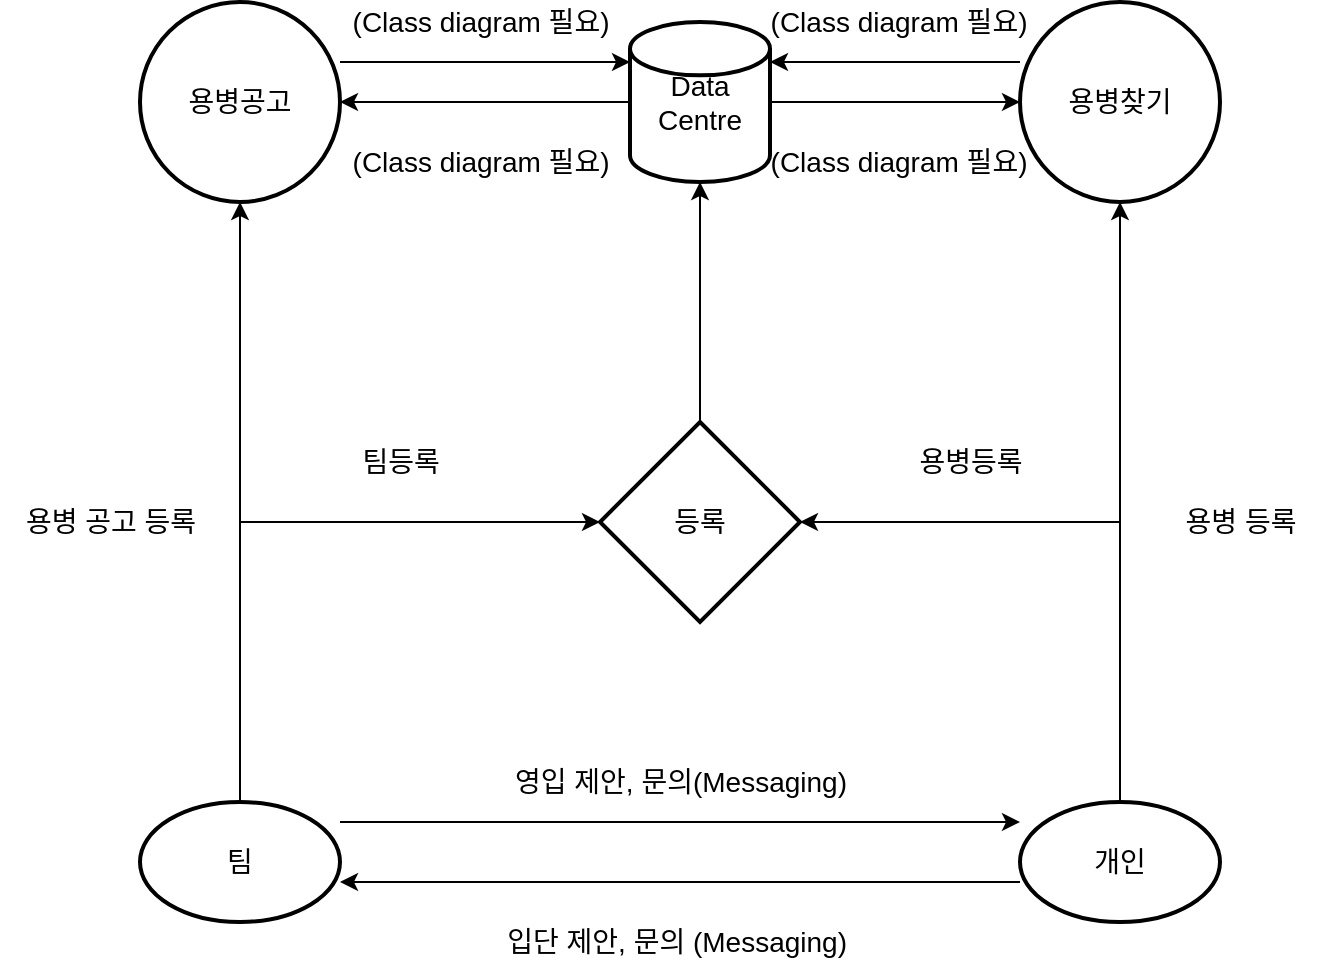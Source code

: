 <mxfile version="15.5.5" type="device"><diagram id="ZVW9mENh557qdaaq9KA1" name="Page-1"><mxGraphModel dx="1422" dy="762" grid="1" gridSize="10" guides="1" tooltips="1" connect="1" arrows="1" fold="1" page="1" pageScale="1" pageWidth="827" pageHeight="1169" math="0" shadow="0"><root><mxCell id="0"/><mxCell id="1" parent="0"/><mxCell id="84RvezqCwYCoK9yhoTQL-7" style="edgeStyle=orthogonalEdgeStyle;rounded=0;orthogonalLoop=1;jettySize=auto;html=1;" edge="1" parent="1" source="84RvezqCwYCoK9yhoTQL-1" target="84RvezqCwYCoK9yhoTQL-2"><mxGeometry relative="1" as="geometry"><Array as="points"><mxPoint x="160" y="350"/></Array></mxGeometry></mxCell><mxCell id="84RvezqCwYCoK9yhoTQL-21" style="edgeStyle=orthogonalEdgeStyle;rounded=0;orthogonalLoop=1;jettySize=auto;html=1;entryX=0.5;entryY=1;entryDx=0;entryDy=0;entryPerimeter=0;fontSize=14;" edge="1" parent="1" source="84RvezqCwYCoK9yhoTQL-1" target="84RvezqCwYCoK9yhoTQL-13"><mxGeometry relative="1" as="geometry"/></mxCell><mxCell id="84RvezqCwYCoK9yhoTQL-26" style="edgeStyle=orthogonalEdgeStyle;rounded=0;orthogonalLoop=1;jettySize=auto;html=1;fontSize=14;" edge="1" parent="1" source="84RvezqCwYCoK9yhoTQL-1" target="84RvezqCwYCoK9yhoTQL-3"><mxGeometry relative="1" as="geometry"><Array as="points"><mxPoint x="440" y="500"/><mxPoint x="440" y="500"/></Array></mxGeometry></mxCell><mxCell id="84RvezqCwYCoK9yhoTQL-1" value="&lt;font style=&quot;font-size: 14px&quot;&gt;팀&lt;/font&gt;" style="strokeWidth=2;html=1;shape=mxgraph.flowchart.start_1;whiteSpace=wrap;" vertex="1" parent="1"><mxGeometry x="110" y="490" width="100" height="60" as="geometry"/></mxCell><mxCell id="84RvezqCwYCoK9yhoTQL-12" style="edgeStyle=orthogonalEdgeStyle;rounded=0;orthogonalLoop=1;jettySize=auto;html=1;fontSize=14;" edge="1" parent="1" source="84RvezqCwYCoK9yhoTQL-2" target="84RvezqCwYCoK9yhoTQL-11"><mxGeometry relative="1" as="geometry"/></mxCell><mxCell id="84RvezqCwYCoK9yhoTQL-2" value="&lt;span style=&quot;font-size: 14px&quot;&gt;등록&lt;/span&gt;" style="strokeWidth=2;html=1;shape=mxgraph.flowchart.decision;whiteSpace=wrap;" vertex="1" parent="1"><mxGeometry x="340" y="300" width="100" height="100" as="geometry"/></mxCell><mxCell id="84RvezqCwYCoK9yhoTQL-22" style="edgeStyle=orthogonalEdgeStyle;rounded=0;orthogonalLoop=1;jettySize=auto;html=1;entryX=0.5;entryY=1;entryDx=0;entryDy=0;entryPerimeter=0;fontSize=14;" edge="1" parent="1" source="84RvezqCwYCoK9yhoTQL-3" target="84RvezqCwYCoK9yhoTQL-14"><mxGeometry relative="1" as="geometry"/></mxCell><mxCell id="84RvezqCwYCoK9yhoTQL-23" style="edgeStyle=orthogonalEdgeStyle;rounded=0;orthogonalLoop=1;jettySize=auto;html=1;fontSize=14;" edge="1" parent="1" source="84RvezqCwYCoK9yhoTQL-3" target="84RvezqCwYCoK9yhoTQL-1"><mxGeometry relative="1" as="geometry"><Array as="points"><mxPoint x="510" y="530"/><mxPoint x="510" y="530"/></Array></mxGeometry></mxCell><mxCell id="84RvezqCwYCoK9yhoTQL-25" style="edgeStyle=orthogonalEdgeStyle;rounded=0;orthogonalLoop=1;jettySize=auto;html=1;entryX=1;entryY=0.5;entryDx=0;entryDy=0;entryPerimeter=0;fontSize=14;" edge="1" parent="1" source="84RvezqCwYCoK9yhoTQL-3" target="84RvezqCwYCoK9yhoTQL-2"><mxGeometry relative="1" as="geometry"><Array as="points"><mxPoint x="600" y="350"/></Array></mxGeometry></mxCell><mxCell id="84RvezqCwYCoK9yhoTQL-3" value="&lt;font style=&quot;font-size: 14px&quot;&gt;개인&lt;/font&gt;" style="strokeWidth=2;html=1;shape=mxgraph.flowchart.start_1;whiteSpace=wrap;" vertex="1" parent="1"><mxGeometry x="550" y="490" width="100" height="60" as="geometry"/></mxCell><mxCell id="84RvezqCwYCoK9yhoTQL-9" value="팀등록" style="text;html=1;align=center;verticalAlign=middle;resizable=0;points=[];autosize=1;strokeColor=none;fillColor=none;fontSize=14;" vertex="1" parent="1"><mxGeometry x="210" y="310" width="60" height="20" as="geometry"/></mxCell><mxCell id="84RvezqCwYCoK9yhoTQL-18" style="edgeStyle=orthogonalEdgeStyle;rounded=0;orthogonalLoop=1;jettySize=auto;html=1;fontSize=14;" edge="1" parent="1" source="84RvezqCwYCoK9yhoTQL-11" target="84RvezqCwYCoK9yhoTQL-13"><mxGeometry relative="1" as="geometry"/></mxCell><mxCell id="84RvezqCwYCoK9yhoTQL-19" style="edgeStyle=orthogonalEdgeStyle;rounded=0;orthogonalLoop=1;jettySize=auto;html=1;fontSize=14;" edge="1" parent="1" source="84RvezqCwYCoK9yhoTQL-11" target="84RvezqCwYCoK9yhoTQL-14"><mxGeometry relative="1" as="geometry"><Array as="points"><mxPoint x="470" y="140"/><mxPoint x="470" y="140"/></Array></mxGeometry></mxCell><mxCell id="84RvezqCwYCoK9yhoTQL-11" value="Data&lt;br&gt;Centre" style="strokeWidth=2;html=1;shape=mxgraph.flowchart.database;whiteSpace=wrap;fontSize=14;" vertex="1" parent="1"><mxGeometry x="355" y="100" width="70" height="80" as="geometry"/></mxCell><mxCell id="84RvezqCwYCoK9yhoTQL-15" style="edgeStyle=orthogonalEdgeStyle;rounded=0;orthogonalLoop=1;jettySize=auto;html=1;fontSize=14;" edge="1" parent="1" source="84RvezqCwYCoK9yhoTQL-13" target="84RvezqCwYCoK9yhoTQL-11"><mxGeometry relative="1" as="geometry"><Array as="points"><mxPoint x="290" y="120"/><mxPoint x="290" y="120"/></Array></mxGeometry></mxCell><mxCell id="84RvezqCwYCoK9yhoTQL-13" value="용병공고" style="strokeWidth=2;html=1;shape=mxgraph.flowchart.start_2;whiteSpace=wrap;fontSize=14;" vertex="1" parent="1"><mxGeometry x="110" y="90" width="100" height="100" as="geometry"/></mxCell><mxCell id="84RvezqCwYCoK9yhoTQL-20" style="edgeStyle=orthogonalEdgeStyle;rounded=0;orthogonalLoop=1;jettySize=auto;html=1;fontSize=14;" edge="1" parent="1" source="84RvezqCwYCoK9yhoTQL-14" target="84RvezqCwYCoK9yhoTQL-11"><mxGeometry relative="1" as="geometry"><Array as="points"><mxPoint x="470" y="120"/><mxPoint x="470" y="120"/></Array></mxGeometry></mxCell><mxCell id="84RvezqCwYCoK9yhoTQL-14" value="용병찾기" style="strokeWidth=2;html=1;shape=mxgraph.flowchart.start_2;whiteSpace=wrap;fontSize=14;" vertex="1" parent="1"><mxGeometry x="550" y="90" width="100" height="100" as="geometry"/></mxCell><mxCell id="84RvezqCwYCoK9yhoTQL-10" value="용병등록" style="text;html=1;align=center;verticalAlign=middle;resizable=0;points=[];autosize=1;strokeColor=none;fillColor=none;fontSize=14;" vertex="1" parent="1"><mxGeometry x="490" y="310" width="70" height="20" as="geometry"/></mxCell><mxCell id="84RvezqCwYCoK9yhoTQL-27" value="용병 공고 등록" style="text;html=1;align=center;verticalAlign=middle;resizable=0;points=[];autosize=1;strokeColor=none;fillColor=none;fontSize=14;" vertex="1" parent="1"><mxGeometry x="40" y="340" width="110" height="20" as="geometry"/></mxCell><mxCell id="84RvezqCwYCoK9yhoTQL-28" value="용병 등록" style="text;html=1;align=center;verticalAlign=middle;resizable=0;points=[];autosize=1;strokeColor=none;fillColor=none;fontSize=14;" vertex="1" parent="1"><mxGeometry x="620" y="340" width="80" height="20" as="geometry"/></mxCell><mxCell id="84RvezqCwYCoK9yhoTQL-29" value="영입 제안, 문의(Messaging)" style="text;html=1;align=center;verticalAlign=middle;resizable=0;points=[];autosize=1;strokeColor=none;fillColor=none;fontSize=14;" vertex="1" parent="1"><mxGeometry x="285" y="470" width="190" height="20" as="geometry"/></mxCell><mxCell id="84RvezqCwYCoK9yhoTQL-30" value="입단 제안, 문의 (Messaging)&amp;nbsp;" style="text;html=1;align=center;verticalAlign=middle;resizable=0;points=[];autosize=1;strokeColor=none;fillColor=none;fontSize=14;" vertex="1" parent="1"><mxGeometry x="280" y="550" width="200" height="20" as="geometry"/></mxCell><mxCell id="84RvezqCwYCoK9yhoTQL-31" value="(Class diagram 필요)" style="text;html=1;align=center;verticalAlign=middle;resizable=0;points=[];autosize=1;strokeColor=none;fillColor=none;fontSize=14;" vertex="1" parent="1"><mxGeometry x="205" y="90" width="150" height="20" as="geometry"/></mxCell><mxCell id="84RvezqCwYCoK9yhoTQL-32" value="(Class diagram 필요)" style="text;html=1;align=center;verticalAlign=middle;resizable=0;points=[];autosize=1;strokeColor=none;fillColor=none;fontSize=14;" vertex="1" parent="1"><mxGeometry x="205" y="160" width="150" height="20" as="geometry"/></mxCell><mxCell id="84RvezqCwYCoK9yhoTQL-33" value="(Class diagram 필요)" style="text;html=1;align=center;verticalAlign=middle;resizable=0;points=[];autosize=1;strokeColor=none;fillColor=none;fontSize=14;" vertex="1" parent="1"><mxGeometry x="414" y="90" width="150" height="20" as="geometry"/></mxCell><mxCell id="84RvezqCwYCoK9yhoTQL-34" value="(Class diagram 필요)" style="text;html=1;align=center;verticalAlign=middle;resizable=0;points=[];autosize=1;strokeColor=none;fillColor=none;fontSize=14;" vertex="1" parent="1"><mxGeometry x="414" y="160" width="150" height="20" as="geometry"/></mxCell></root></mxGraphModel></diagram></mxfile>